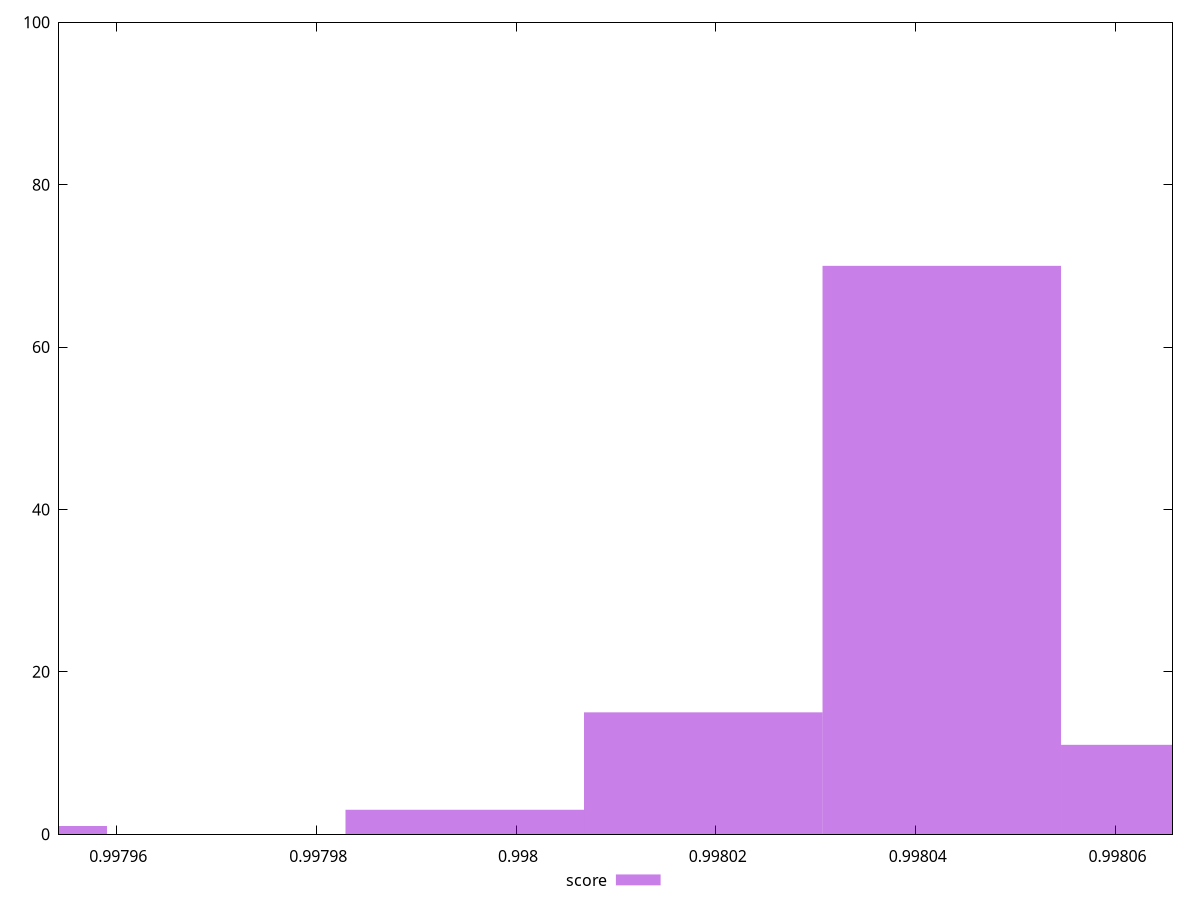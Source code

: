 reset

$score <<EOF
0.9980426154435625 70
0.9980187428237753 15
0.9979948702039881 3
0.9979471249644137 1
0.9980664880633497 11
EOF

set key outside below
set boxwidth 0.000023872619787202204
set xrange [0.9979542582314304:0.9980657089240548]
set yrange [0:100]
set style fill transparent solid 0.5 noborder
set terminal svg size 640, 490 enhanced background rgb 'white'
set output "report_00007_2020-12-11T15:55:29.892Z/interactive/samples/pages+cached+noexternal+nofonts+nosvg+noimg+nocss/score/histogram.svg"

plot $score title "score" with boxes

reset
